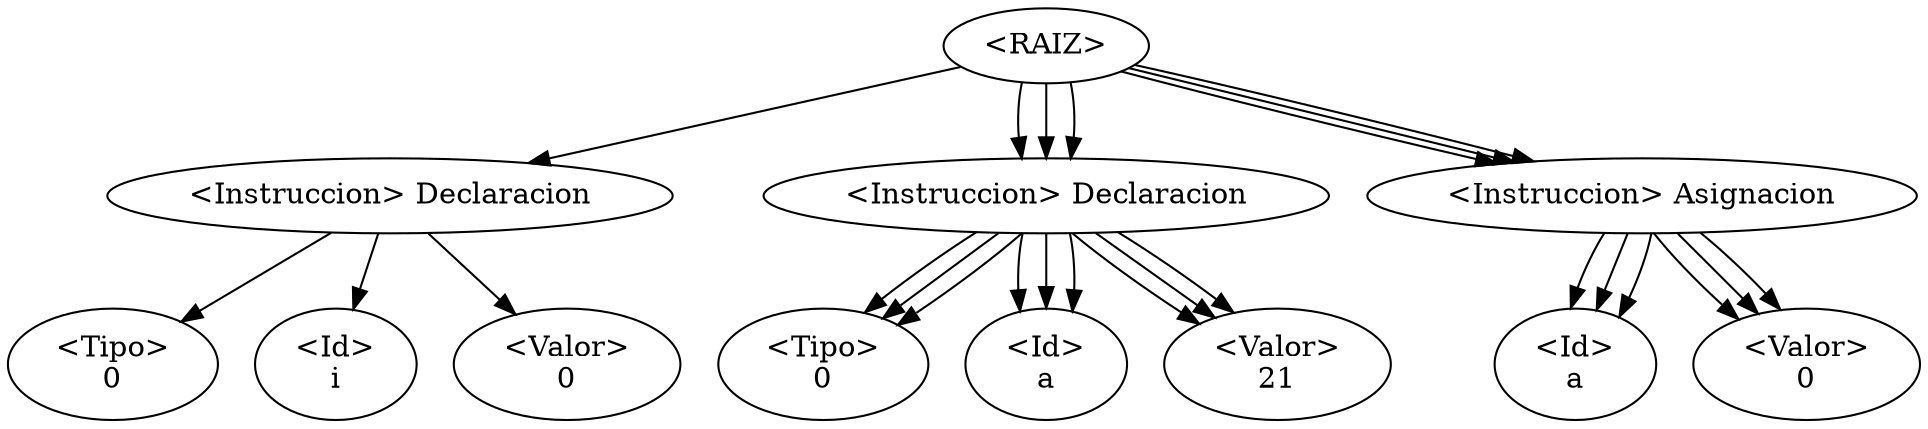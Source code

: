 digraph G{
instruccion_2_1_[label="<Instruccion> Declaracion"];
instruccion_2_1_1[label="<Tipo>\n0"];
instruccion_2_1_2[label="<Id>\ni"];
instruccion_2_1_3[label="<Valor>\n0"];
instruccion_2_1_->instruccion_2_1_1;
instruccion_2_1_->instruccion_2_1_2;
instruccion_2_1_->instruccion_2_1_3;
instruccion_4_1_[label="<Instruccion> Declaracion"];
instruccion_4_1_1[label="<Tipo>\n0"];
instruccion_4_1_2[label="<Id>\na"];
instruccion_4_1_3[label="<Valor>\n21"];
instruccion_4_1_->instruccion_4_1_1;
instruccion_4_1_->instruccion_4_1_2;
instruccion_4_1_->instruccion_4_1_3;
instruccion_6_1_[label="<Instruccion> Asignacion"];
instruccion_6_1_1[label="<Id>\na"];
instruccion_6_1_2[label="<Valor>\n0"];
instruccion_6_1_->instruccion_6_1_1;
instruccion_6_1_->instruccion_6_1_2;
instruccion_4_1_[label="<Instruccion> Declaracion"];
instruccion_4_1_1[label="<Tipo>\n0"];
instruccion_4_1_2[label="<Id>\na"];
instruccion_4_1_3[label="<Valor>\n21"];
instruccion_4_1_->instruccion_4_1_1;
instruccion_4_1_->instruccion_4_1_2;
instruccion_4_1_->instruccion_4_1_3;
instruccion_6_1_[label="<Instruccion> Asignacion"];
instruccion_6_1_1[label="<Id>\na"];
instruccion_6_1_2[label="<Valor>\n0"];
instruccion_6_1_->instruccion_6_1_1;
instruccion_6_1_->instruccion_6_1_2;
instruccion_4_1_[label="<Instruccion> Declaracion"];
instruccion_4_1_1[label="<Tipo>\n0"];
instruccion_4_1_2[label="<Id>\na"];
instruccion_4_1_3[label="<Valor>\n21"];
instruccion_4_1_->instruccion_4_1_1;
instruccion_4_1_->instruccion_4_1_2;
instruccion_4_1_->instruccion_4_1_3;
instruccion_6_1_[label="<Instruccion> Asignacion"];
instruccion_6_1_1[label="<Id>\na"];
instruccion_6_1_2[label="<Valor>\n0"];
instruccion_6_1_->instruccion_6_1_1;
instruccion_6_1_->instruccion_6_1_2;
raiz[label="<RAIZ>"]
raiz -> instruccion_2_1_;
raiz -> instruccion_4_1_;
raiz -> instruccion_6_1_;
raiz -> instruccion_4_1_;
raiz -> instruccion_6_1_;
raiz -> instruccion_4_1_;
raiz -> instruccion_6_1_;

}